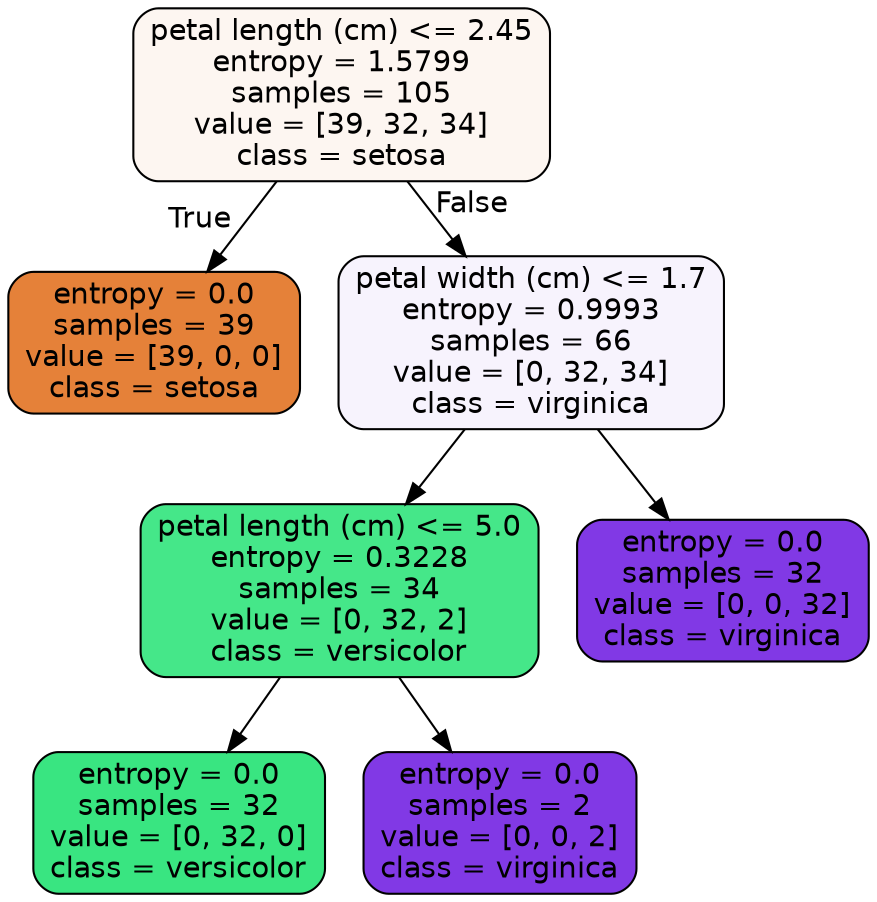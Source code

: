 digraph Tree {
node [shape=box, style="filled, rounded", color="black", fontname=helvetica] ;
edge [fontname=helvetica] ;
0 [label="petal length (cm) <= 2.45\nentropy = 1.5799\nsamples = 105\nvalue = [39, 32, 34]\nclass = setosa", fillcolor="#e5813912"] ;
1 [label="entropy = 0.0\nsamples = 39\nvalue = [39, 0, 0]\nclass = setosa", fillcolor="#e58139ff"] ;
0 -> 1 [labeldistance=2.5, labelangle=45, headlabel="True"] ;
2 [label="petal width (cm) <= 1.7\nentropy = 0.9993\nsamples = 66\nvalue = [0, 32, 34]\nclass = virginica", fillcolor="#8139e50f"] ;
0 -> 2 [labeldistance=2.5, labelangle=-45, headlabel="False"] ;
3 [label="petal length (cm) <= 5.0\nentropy = 0.3228\nsamples = 34\nvalue = [0, 32, 2]\nclass = versicolor", fillcolor="#39e581ef"] ;
2 -> 3 ;
4 [label="entropy = 0.0\nsamples = 32\nvalue = [0, 32, 0]\nclass = versicolor", fillcolor="#39e581ff"] ;
3 -> 4 ;
5 [label="entropy = 0.0\nsamples = 2\nvalue = [0, 0, 2]\nclass = virginica", fillcolor="#8139e5ff"] ;
3 -> 5 ;
6 [label="entropy = 0.0\nsamples = 32\nvalue = [0, 0, 32]\nclass = virginica", fillcolor="#8139e5ff"] ;
2 -> 6 ;
}